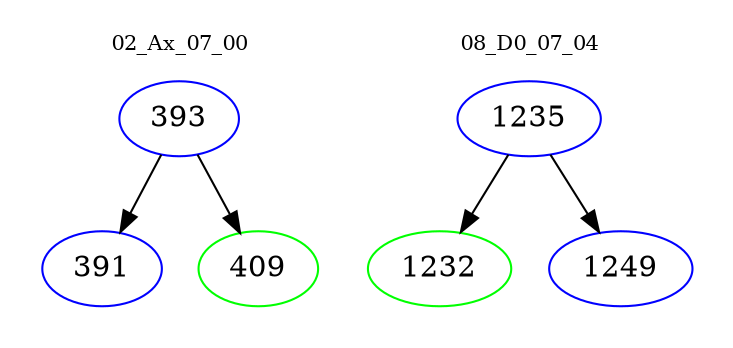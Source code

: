 digraph{
subgraph cluster_0 {
color = white
label = "02_Ax_07_00";
fontsize=10;
T0_393 [label="393", color="blue"]
T0_393 -> T0_391 [color="black"]
T0_391 [label="391", color="blue"]
T0_393 -> T0_409 [color="black"]
T0_409 [label="409", color="green"]
}
subgraph cluster_1 {
color = white
label = "08_D0_07_04";
fontsize=10;
T1_1235 [label="1235", color="blue"]
T1_1235 -> T1_1232 [color="black"]
T1_1232 [label="1232", color="green"]
T1_1235 -> T1_1249 [color="black"]
T1_1249 [label="1249", color="blue"]
}
}
